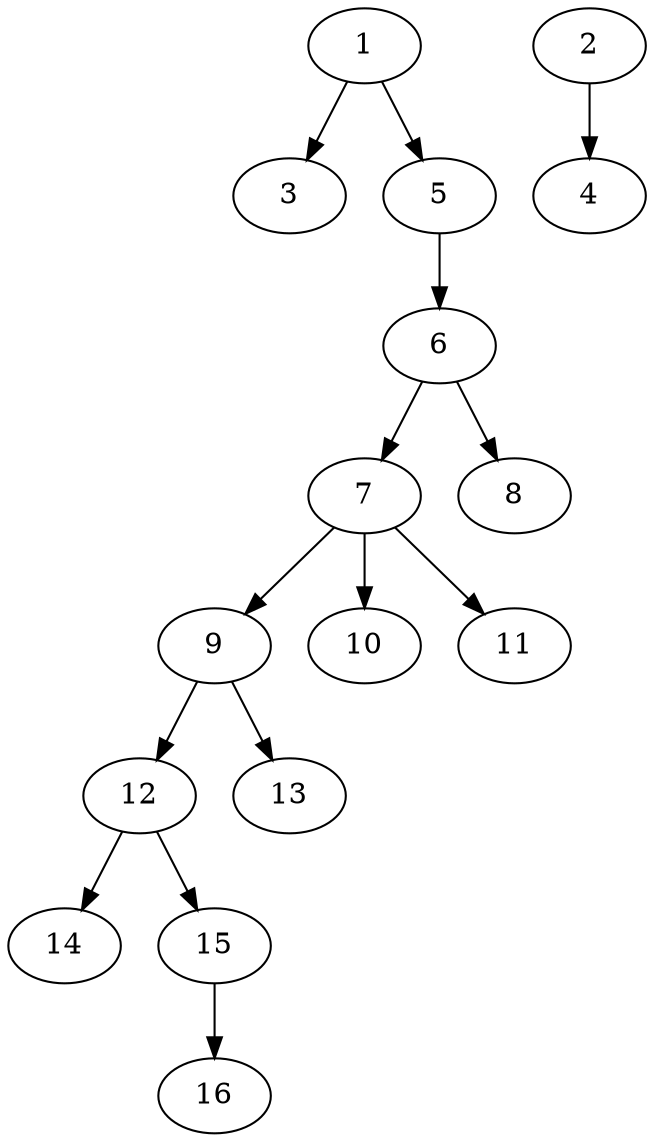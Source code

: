 // DAG (tier=1-easy, mode=compute, n=16, ccr=0.288, fat=0.420, density=0.312, regular=0.602, jump=0.081, mindata=262144, maxdata=2097152)
// DAG automatically generated by daggen at Sun Aug 24 16:33:32 2025
// /home/ermia/Project/Environments/daggen/bin/daggen --dot --ccr 0.288 --fat 0.420 --regular 0.602 --density 0.312 --jump 0.081 --mindata 262144 --maxdata 2097152 -n 16 
digraph G {
  1 [size="280291402901514", alpha="0.01", expect_size="140145701450757"]
  1 -> 3 [size ="12794514636800"]
  1 -> 5 [size ="12794514636800"]
  2 [size="6526622236672000000", alpha="0.17", expect_size="3263311118336000000"]
  2 -> 4 [size ="27939307520000"]
  3 [size="38237330405851136", alpha="0.15", expect_size="19118665202925568"]
  4 [size="1590795756896256000", alpha="0.12", expect_size="795397878448128000"]
  5 [size="77976219506925", alpha="0.15", expect_size="38988109753462"]
  5 -> 6 [size ="9108048576512"]
  6 [size="104531225970928", alpha="0.09", expect_size="52265612985464"]
  6 -> 7 [size ="1916662710272"]
  6 -> 8 [size ="1916662710272"]
  7 [size="784023242182234", alpha="0.04", expect_size="392011621091117"]
  7 -> 9 [size ="13529985843200"]
  7 -> 10 [size ="13529985843200"]
  7 -> 11 [size ="13529985843200"]
  8 [size="178643795968000000", alpha="0.14", expect_size="89321897984000000"]
  9 [size="82821833743604", alpha="0.07", expect_size="41410916871802"]
  9 -> 12 [size ="10003113050112"]
  9 -> 13 [size ="10003113050112"]
  10 [size="5064062508038356992", alpha="0.17", expect_size="2532031254019178496"]
  11 [size="399325084867752", alpha="0.07", expect_size="199662542433876"]
  12 [size="3146435049327427584", alpha="0.02", expect_size="1573217524663713792"]
  12 -> 14 [size ="17177864306688"]
  12 -> 15 [size ="17177864306688"]
  13 [size="2475188751815409664", alpha="0.14", expect_size="1237594375907704832"]
  14 [size="169075682574336000", alpha="0.14", expect_size="84537841287168000"]
  15 [size="8749670392634784", alpha="0.15", expect_size="4374835196317392"]
  15 -> 16 [size ="14046187225088"]
  16 [size="195684788682866", alpha="0.16", expect_size="97842394341433"]
}